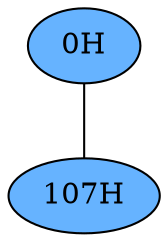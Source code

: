 // The Round Table
graph {
	"0H" [fillcolor="#66B3FF" style=radial]
	"107H" [fillcolor="#66B3FF" style=radial]
	"0H" -- "107H" [penwidth=1]
}
